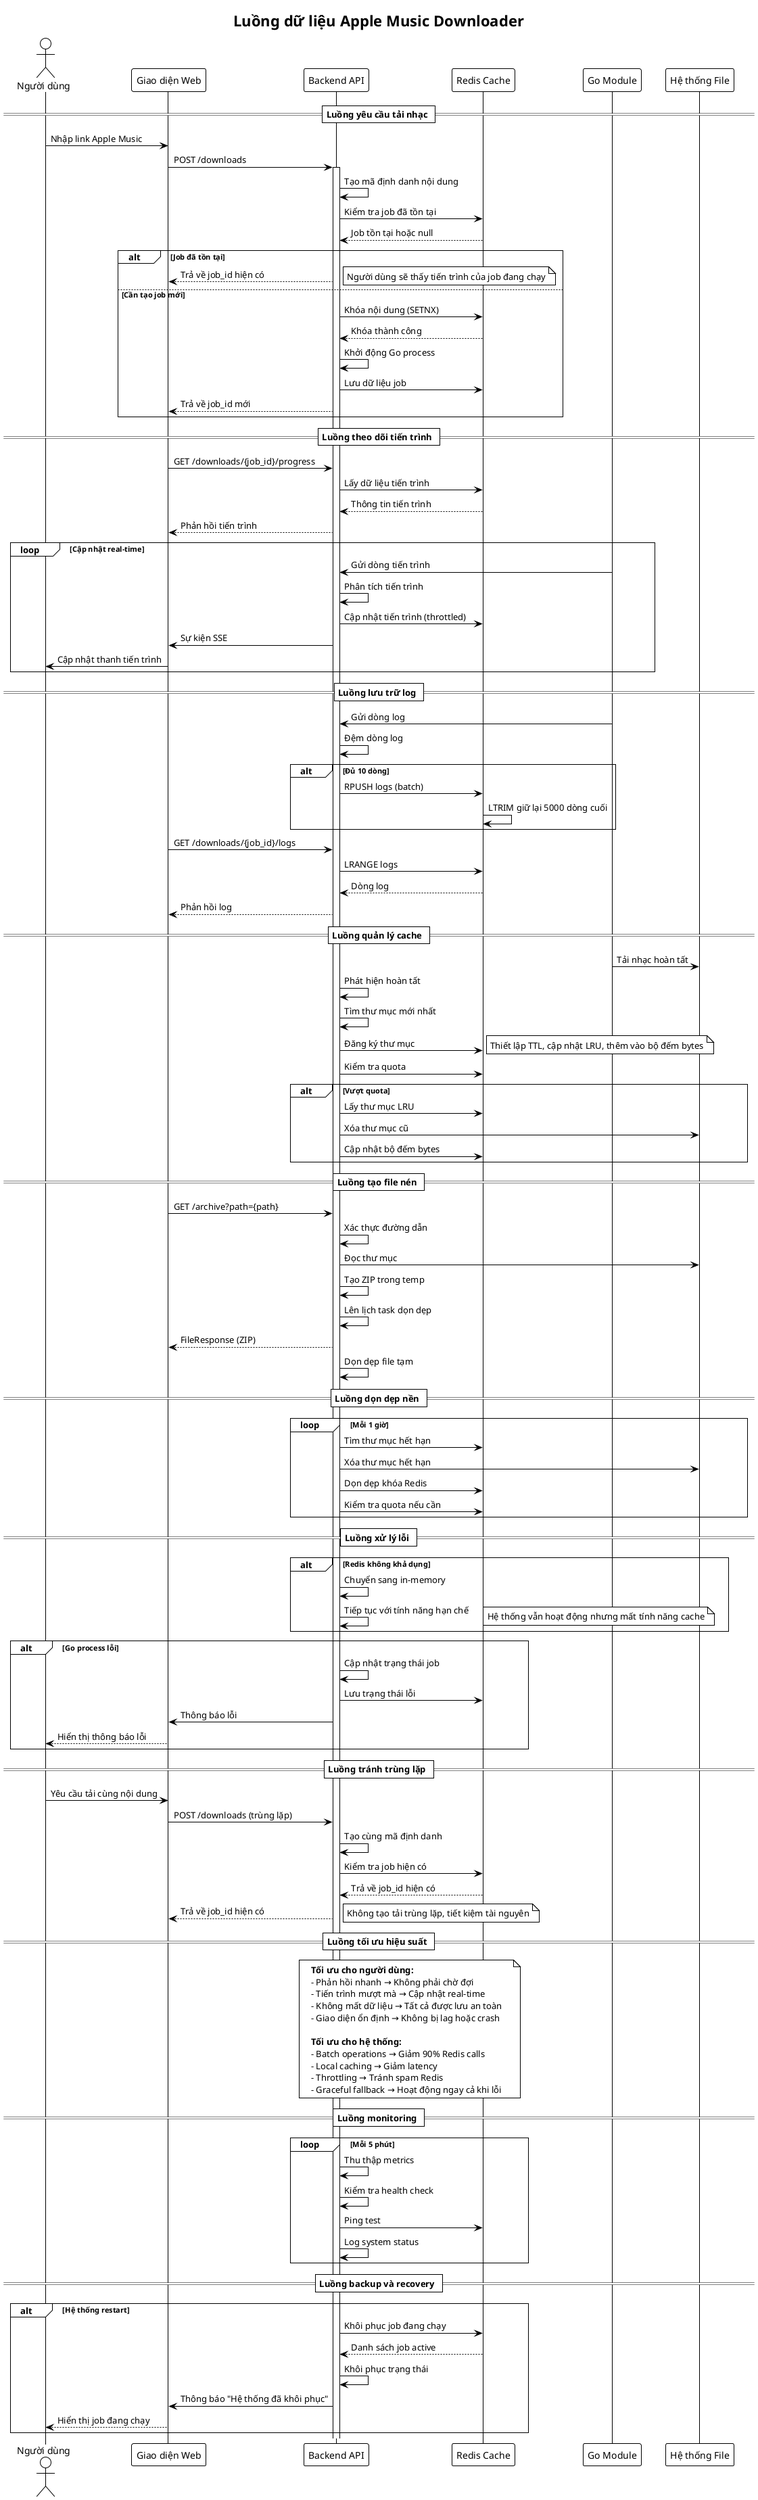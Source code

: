 @startuml Data_Flow
!theme plain
title Luồng dữ liệu Apple Music Downloader

actor "Người dùng" as User
participant "Giao diện Web" as Frontend
participant "Backend API" as Backend
participant "Redis Cache" as Redis
participant "Go Module" as GoModule
participant "Hệ thống File" as FileSystem

== Luồng yêu cầu tải nhạc ==

User -> Frontend: Nhập link Apple Music
Frontend -> Backend: POST /downloads
activate Backend

Backend -> Backend: Tạo mã định danh nội dung
Backend -> Redis: Kiểm tra job đã tồn tại
Redis --> Backend: Job tồn tại hoặc null

alt Job đã tồn tại
    Backend --> Frontend: Trả về job_id hiện có
    note right: Người dùng sẽ thấy tiến trình của job đang chạy
else Cần tạo job mới
    Backend -> Redis: Khóa nội dung (SETNX)
    Redis --> Backend: Khóa thành công
    Backend -> Backend: Khởi động Go process
    Backend -> Redis: Lưu dữ liệu job
    Backend --> Frontend: Trả về job_id mới
end

== Luồng theo dõi tiến trình ==

Frontend -> Backend: GET /downloads/{job_id}/progress
Backend -> Redis: Lấy dữ liệu tiến trình
Redis --> Backend: Thông tin tiến trình
Backend --> Frontend: Phản hồi tiến trình

loop Cập nhật real-time
    GoModule -> Backend: Gửi dòng tiến trình
    Backend -> Backend: Phân tích tiến trình
    Backend -> Redis: Cập nhật tiến trình (throttled)
    Backend -> Frontend: Sự kiện SSE
    Frontend -> User: Cập nhật thanh tiến trình
end

== Luồng lưu trữ log ==

GoModule -> Backend: Gửi dòng log
Backend -> Backend: Đệm dòng log
alt Đủ 10 dòng
    Backend -> Redis: RPUSH logs (batch)
    Redis -> Redis: LTRIM giữ lại 5000 dòng cuối
end

Frontend -> Backend: GET /downloads/{job_id}/logs
Backend -> Redis: LRANGE logs
Redis --> Backend: Dòng log
Backend --> Frontend: Phản hồi log

== Luồng quản lý cache ==

GoModule -> FileSystem: Tải nhạc hoàn tất
Backend -> Backend: Phát hiện hoàn tất
Backend -> Backend: Tìm thư mục mới nhất
Backend -> Redis: Đăng ký thư mục
note right: Thiết lập TTL, cập nhật LRU, thêm vào bộ đếm bytes

Backend -> Redis: Kiểm tra quota
alt Vượt quota
    Backend -> Redis: Lấy thư mục LRU
    Backend -> FileSystem: Xóa thư mục cũ
    Backend -> Redis: Cập nhật bộ đếm bytes
end

== Luồng tạo file nén ==

Frontend -> Backend: GET /archive?path={path}
Backend -> Backend: Xác thực đường dẫn
Backend -> FileSystem: Đọc thư mục
Backend -> Backend: Tạo ZIP trong temp
Backend -> Backend: Lên lịch task dọn dẹp
Backend --> Frontend: FileResponse (ZIP)
Backend -> Backend: Dọn dẹp file tạm

== Luồng dọn dẹp nền ==

loop Mỗi 1 giờ
    Backend -> Redis: Tìm thư mục hết hạn
    Backend -> FileSystem: Xóa thư mục hết hạn
    Backend -> Redis: Dọn dẹp khóa Redis
    Backend -> Redis: Kiểm tra quota nếu cần
end

== Luồng xử lý lỗi ==

alt Redis không khả dụng
    Backend -> Backend: Chuyển sang in-memory
    Backend -> Backend: Tiếp tục với tính năng hạn chế
    note right: Hệ thống vẫn hoạt động nhưng mất tính năng cache
end

alt Go process lỗi
    Backend -> Backend: Cập nhật trạng thái job
    Backend -> Redis: Lưu trạng thái lỗi
    Backend -> Frontend: Thông báo lỗi
    Frontend --> User: Hiển thị thông báo lỗi
end

== Luồng tránh trùng lặp ==

User -> Frontend: Yêu cầu tải cùng nội dung
Frontend -> Backend: POST /downloads (trùng lặp)
Backend -> Backend: Tạo cùng mã định danh
Backend -> Redis: Kiểm tra job hiện có
Redis --> Backend: Trả về job_id hiện có
Backend --> Frontend: Trả về job_id hiện có
note right: Không tạo tải trùng lặp, tiết kiệm tài nguyên

== Luồng tối ưu hiệu suất ==

note over Backend, Redis
  **Tối ưu cho người dùng:**
  - Phản hồi nhanh → Không phải chờ đợi
  - Tiến trình mượt mà → Cập nhật real-time
  - Không mất dữ liệu → Tất cả được lưu an toàn
  - Giao diện ổn định → Không bị lag hoặc crash
  
  **Tối ưu cho hệ thống:**
  - Batch operations → Giảm 90% Redis calls
  - Local caching → Giảm latency
  - Throttling → Tránh spam Redis
  - Graceful fallback → Hoạt động ngay cả khi lỗi
end note

== Luồng monitoring ==

loop Mỗi 5 phút
    Backend -> Backend: Thu thập metrics
    Backend -> Backend: Kiểm tra health check
    Backend -> Redis: Ping test
    Backend -> Backend: Log system status
end

== Luồng backup và recovery ==

alt Hệ thống restart
    Backend -> Redis: Khôi phục job đang chạy
    Redis --> Backend: Danh sách job active
    Backend -> Backend: Khôi phục trạng thái
    Backend -> Frontend: Thông báo "Hệ thống đã khôi phục"
    Frontend --> User: Hiển thị job đang chạy
end

@enduml